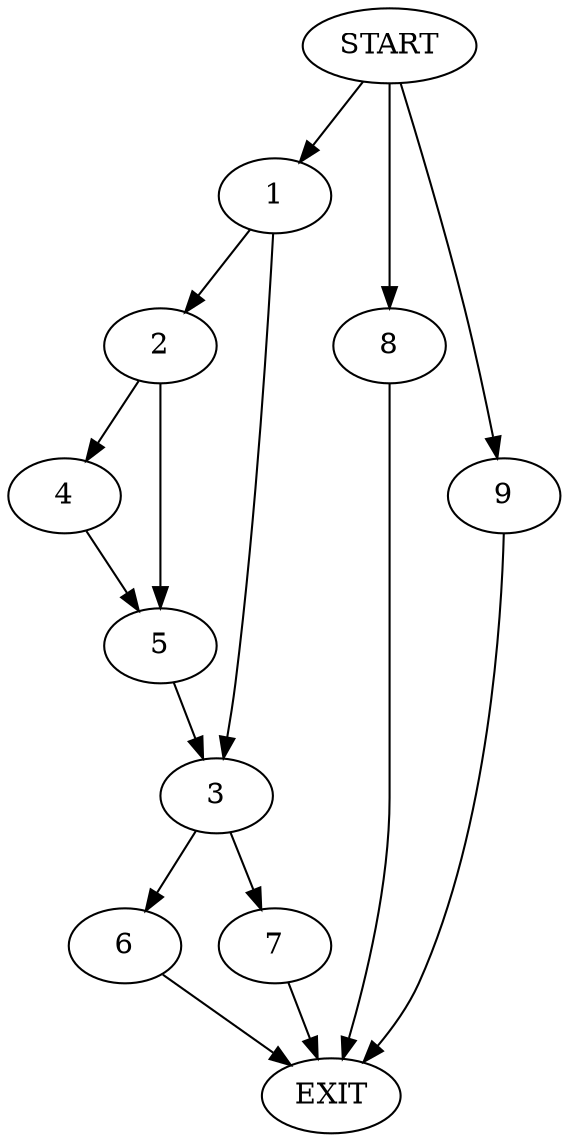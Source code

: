 digraph {
0 [label="START"]
10 [label="EXIT"]
0 -> 1
1 -> 2
1 -> 3
2 -> 4
2 -> 5
3 -> 6
3 -> 7
0 -> 8
8 -> 10
4 -> 5
5 -> 3
6 -> 10
7 -> 10
0 -> 9
9 -> 10
}

